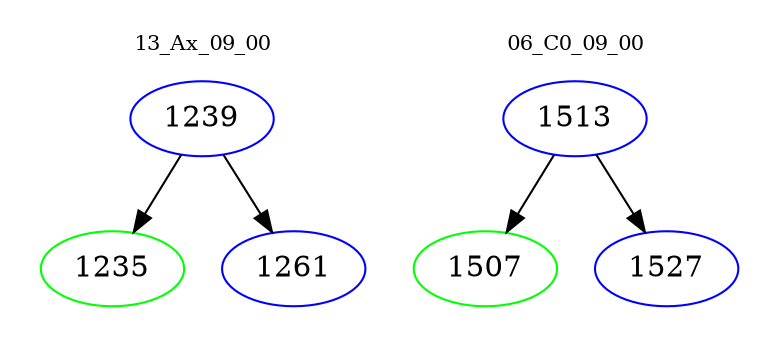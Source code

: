 digraph{
subgraph cluster_0 {
color = white
label = "13_Ax_09_00";
fontsize=10;
T0_1239 [label="1239", color="blue"]
T0_1239 -> T0_1235 [color="black"]
T0_1235 [label="1235", color="green"]
T0_1239 -> T0_1261 [color="black"]
T0_1261 [label="1261", color="blue"]
}
subgraph cluster_1 {
color = white
label = "06_C0_09_00";
fontsize=10;
T1_1513 [label="1513", color="blue"]
T1_1513 -> T1_1507 [color="black"]
T1_1507 [label="1507", color="green"]
T1_1513 -> T1_1527 [color="black"]
T1_1527 [label="1527", color="blue"]
}
}
